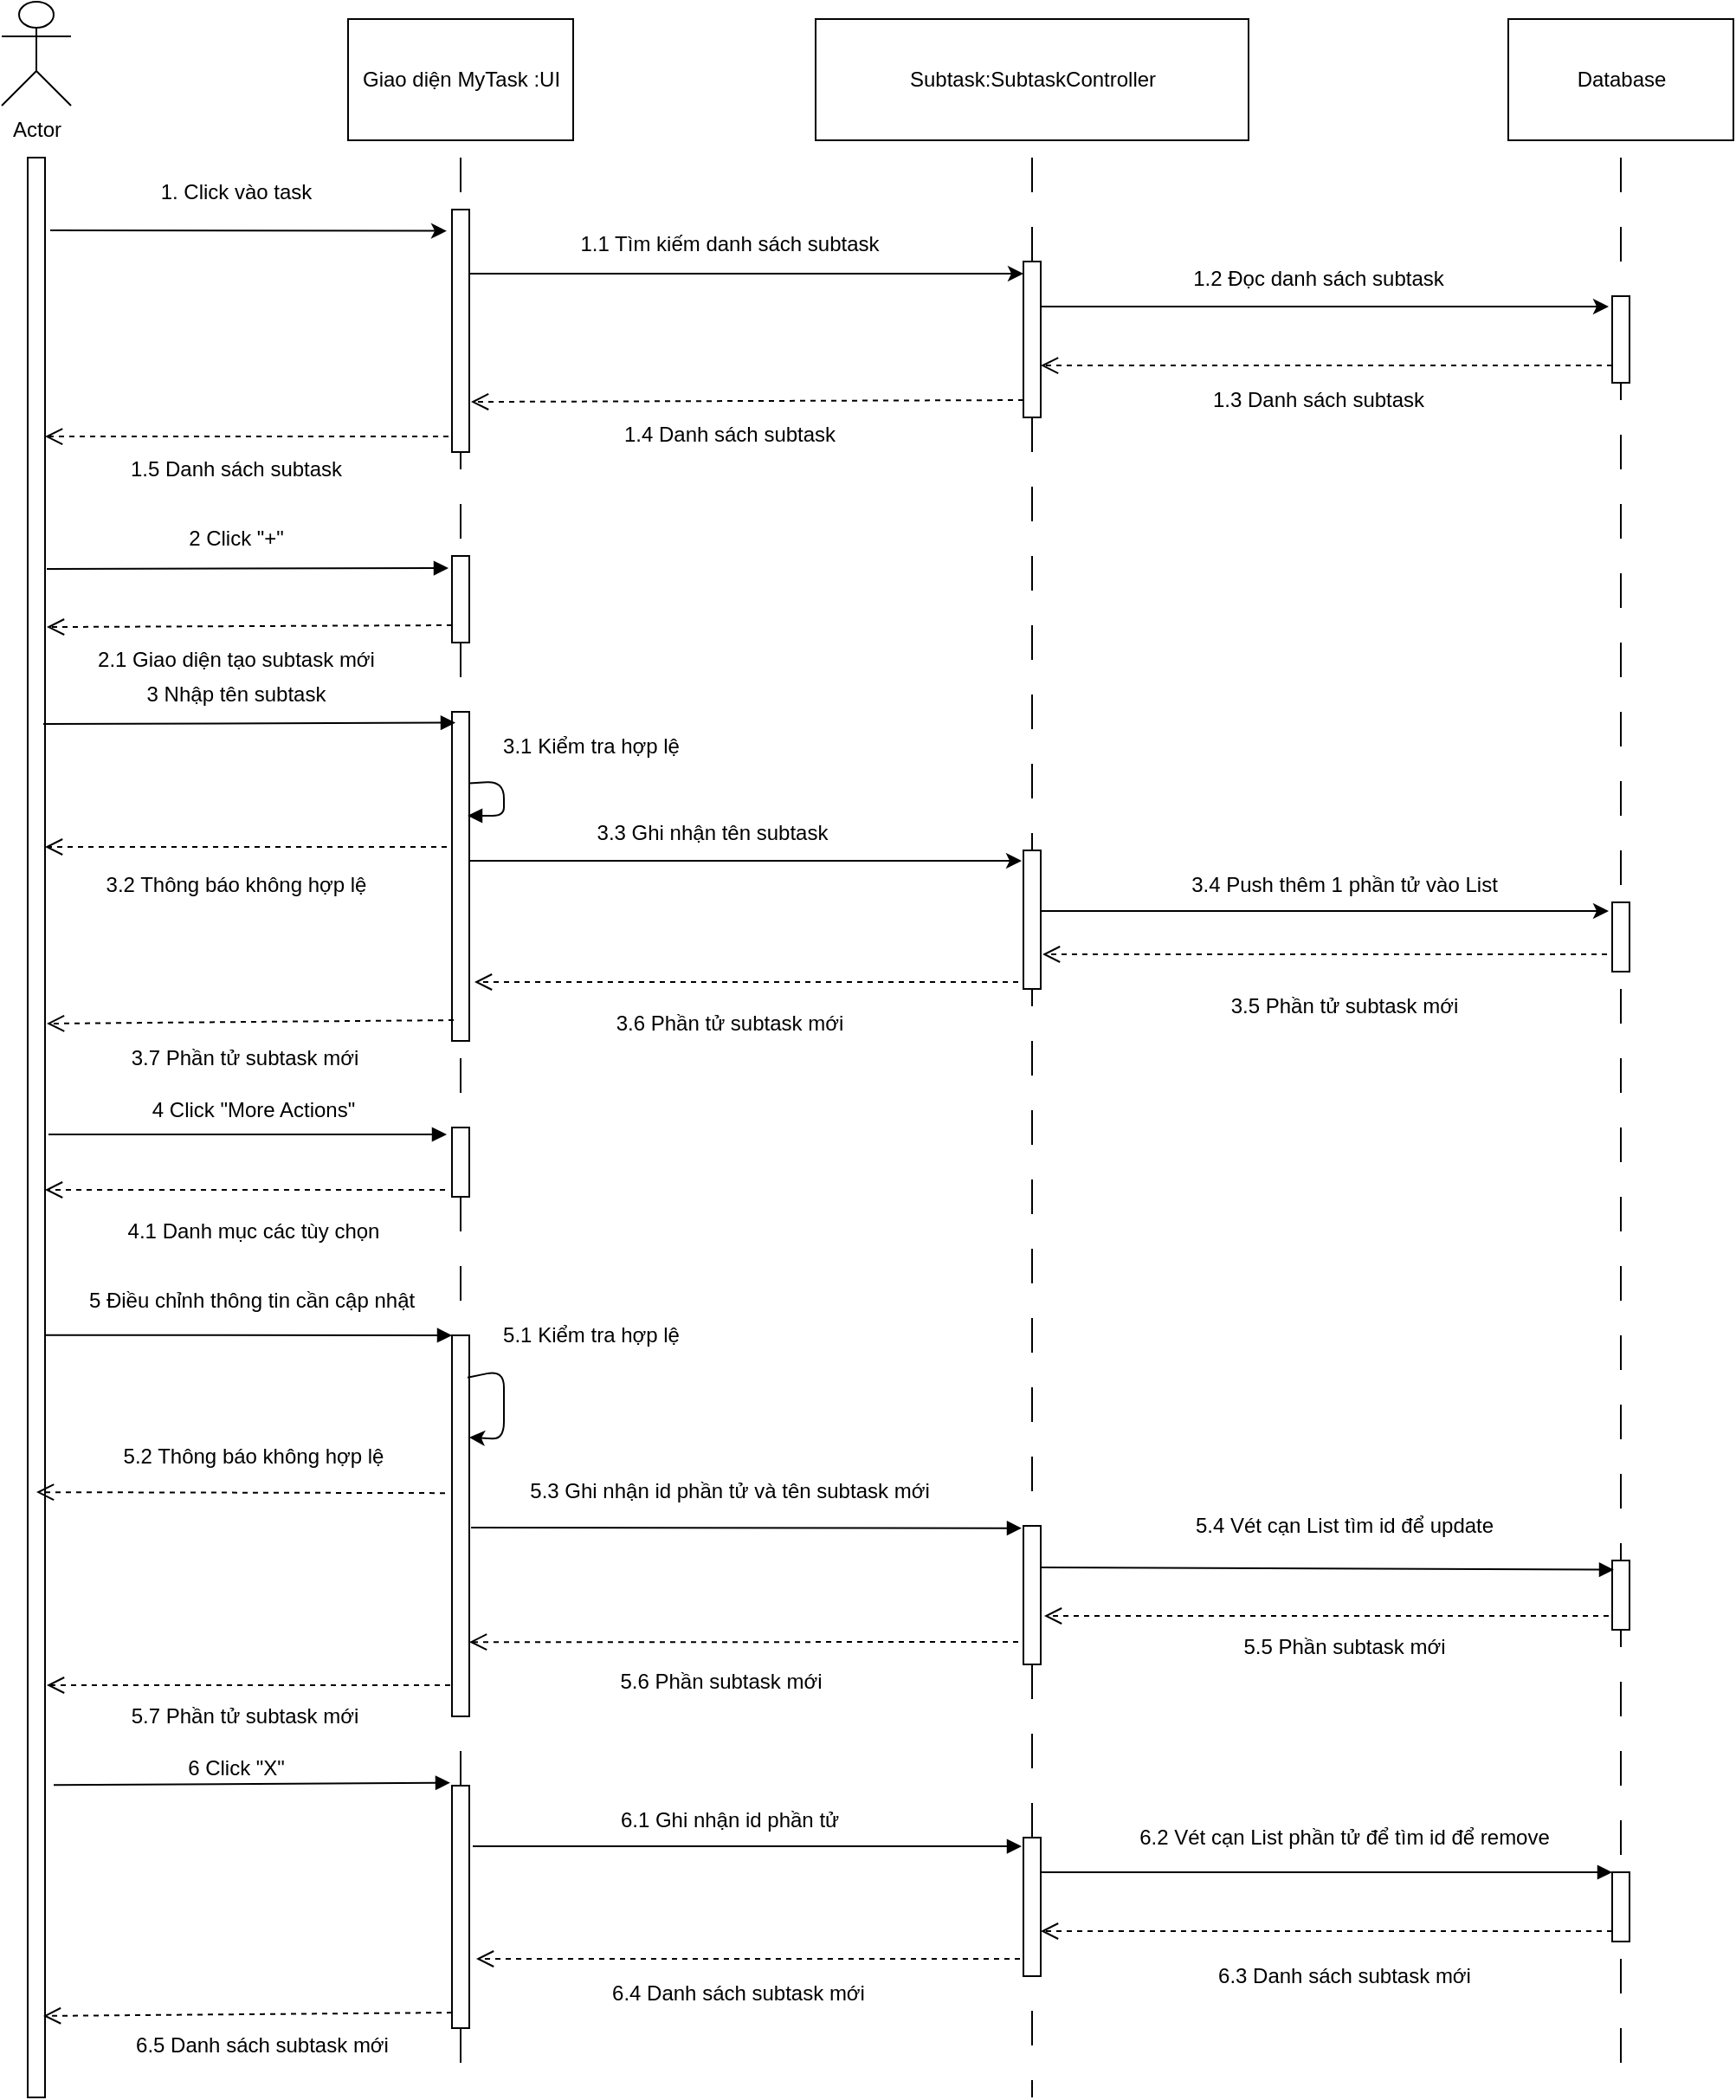 <mxfile version="13.9.2" type="google"><diagram id="Tiha_NbWRhxGwUkI1bt4" name="Page-1"><mxGraphModel dx="868" dy="492" grid="1" gridSize="10" guides="1" tooltips="1" connect="1" arrows="1" fold="1" page="1" pageScale="1" pageWidth="850" pageHeight="1100" math="0" shadow="0"><root><mxCell id="0"/><mxCell id="1" parent="0"/><mxCell id="yOunqI07oLJQet0WISNs-1" value="Actor" style="shape=umlActor;verticalLabelPosition=bottom;verticalAlign=top;html=1;outlineConnect=0;" vertex="1" parent="1"><mxGeometry x="80" y="70" width="40" height="60" as="geometry"/></mxCell><mxCell id="yOunqI07oLJQet0WISNs-2" value="" style="html=1;points=[];perimeter=orthogonalPerimeter;" vertex="1" parent="1"><mxGeometry x="95" y="160" width="10" height="1120" as="geometry"/></mxCell><mxCell id="yOunqI07oLJQet0WISNs-3" value="Giao diện MyTask :UI" style="html=1;" vertex="1" parent="1"><mxGeometry x="280" y="80" width="130" height="70" as="geometry"/></mxCell><mxCell id="yOunqI07oLJQet0WISNs-4" value="Subtask:SubtaskController" style="html=1;" vertex="1" parent="1"><mxGeometry x="550" y="80" width="250" height="70" as="geometry"/></mxCell><mxCell id="yOunqI07oLJQet0WISNs-5" value="Database" style="html=1;" vertex="1" parent="1"><mxGeometry x="950" y="80" width="130" height="70" as="geometry"/></mxCell><mxCell id="yOunqI07oLJQet0WISNs-6" value="" style="endArrow=classic;html=1;entryX=-0.3;entryY=0.088;entryDx=0;entryDy=0;entryPerimeter=0;" edge="1" parent="1" target="yOunqI07oLJQet0WISNs-9"><mxGeometry width="50" height="50" relative="1" as="geometry"><mxPoint x="108" y="202" as="sourcePoint"/><mxPoint x="340" y="187" as="targetPoint"/><Array as="points"/></mxGeometry></mxCell><mxCell id="yOunqI07oLJQet0WISNs-7" value="" style="line;strokeWidth=1;direction=south;html=1;dashed=1;dashPattern=20 20;" vertex="1" parent="1"><mxGeometry x="340" y="160" width="10" height="1120" as="geometry"/></mxCell><mxCell id="yOunqI07oLJQet0WISNs-8" style="edgeStyle=orthogonalEdgeStyle;rounded=0;orthogonalLoop=1;jettySize=auto;html=1;entryX=0;entryY=0.078;entryDx=0;entryDy=0;entryPerimeter=0;" edge="1" parent="1" source="yOunqI07oLJQet0WISNs-9" target="yOunqI07oLJQet0WISNs-12"><mxGeometry relative="1" as="geometry"><Array as="points"><mxPoint x="430" y="227"/><mxPoint x="430" y="227"/></Array></mxGeometry></mxCell><mxCell id="yOunqI07oLJQet0WISNs-9" value="" style="html=1;points=[];perimeter=orthogonalPerimeter;" vertex="1" parent="1"><mxGeometry x="340" y="190" width="10" height="140" as="geometry"/></mxCell><mxCell id="yOunqI07oLJQet0WISNs-10" value="1. Click vào task" style="text;html=1;align=center;verticalAlign=middle;resizable=0;points=[];autosize=1;" vertex="1" parent="1"><mxGeometry x="165" y="170" width="100" height="20" as="geometry"/></mxCell><mxCell id="yOunqI07oLJQet0WISNs-11" style="edgeStyle=orthogonalEdgeStyle;rounded=0;orthogonalLoop=1;jettySize=auto;html=1;entryX=-0.2;entryY=0.12;entryDx=0;entryDy=0;entryPerimeter=0;" edge="1" parent="1" source="yOunqI07oLJQet0WISNs-12" target="yOunqI07oLJQet0WISNs-16"><mxGeometry relative="1" as="geometry"><Array as="points"><mxPoint x="770" y="246"/><mxPoint x="770" y="246"/></Array></mxGeometry></mxCell><mxCell id="yOunqI07oLJQet0WISNs-12" value="" style="html=1;points=[];perimeter=orthogonalPerimeter;" vertex="1" parent="1"><mxGeometry x="670" y="220" width="10" height="90" as="geometry"/></mxCell><mxCell id="yOunqI07oLJQet0WISNs-13" value="1.1 Tìm kiếm danh sách subtask" style="text;html=1;align=center;verticalAlign=middle;resizable=0;points=[];autosize=1;" vertex="1" parent="1"><mxGeometry x="405" y="200" width="190" height="20" as="geometry"/></mxCell><mxCell id="yOunqI07oLJQet0WISNs-14" value="" style="line;strokeWidth=1;direction=south;html=1;dashed=1;dashPattern=20 20;" vertex="1" parent="1"><mxGeometry x="670" y="160" width="10" height="60" as="geometry"/></mxCell><mxCell id="yOunqI07oLJQet0WISNs-15" value="" style="line;strokeWidth=1;direction=south;html=1;dashed=1;dashPattern=20 20;" vertex="1" parent="1"><mxGeometry x="1010" y="160" width="10" height="1120" as="geometry"/></mxCell><mxCell id="yOunqI07oLJQet0WISNs-16" value="" style="html=1;points=[];perimeter=orthogonalPerimeter;" vertex="1" parent="1"><mxGeometry x="1010" y="240" width="10" height="50" as="geometry"/></mxCell><mxCell id="yOunqI07oLJQet0WISNs-17" value="1.2 Đọc danh sách subtask" style="text;html=1;align=center;verticalAlign=middle;resizable=0;points=[];autosize=1;" vertex="1" parent="1"><mxGeometry x="760" y="220" width="160" height="20" as="geometry"/></mxCell><mxCell id="yOunqI07oLJQet0WISNs-18" value="1.3 Danh sách subtask" style="text;html=1;align=center;verticalAlign=middle;resizable=0;points=[];autosize=1;" vertex="1" parent="1"><mxGeometry x="770" y="290" width="140" height="20" as="geometry"/></mxCell><mxCell id="yOunqI07oLJQet0WISNs-19" value="1.4 Danh sách subtask" style="text;html=1;align=center;verticalAlign=middle;resizable=0;points=[];autosize=1;" vertex="1" parent="1"><mxGeometry x="430" y="310" width="140" height="20" as="geometry"/></mxCell><mxCell id="yOunqI07oLJQet0WISNs-20" value="1.5 Danh sách subtask" style="text;html=1;align=center;verticalAlign=middle;resizable=0;points=[];autosize=1;" vertex="1" parent="1"><mxGeometry x="145" y="330" width="140" height="20" as="geometry"/></mxCell><mxCell id="yOunqI07oLJQet0WISNs-21" value="" style="html=1;verticalAlign=bottom;endArrow=open;dashed=1;endSize=8;exitX=0;exitY=0.8;exitDx=0;exitDy=0;exitPerimeter=0;entryX=1;entryY=0.667;entryDx=0;entryDy=0;entryPerimeter=0;" edge="1" parent="1" source="yOunqI07oLJQet0WISNs-16" target="yOunqI07oLJQet0WISNs-12"><mxGeometry relative="1" as="geometry"><mxPoint x="770" y="260" as="sourcePoint"/><mxPoint x="690" y="260" as="targetPoint"/></mxGeometry></mxCell><mxCell id="yOunqI07oLJQet0WISNs-22" value="" style="html=1;verticalAlign=bottom;endArrow=open;dashed=1;endSize=8;exitX=0;exitY=0.889;exitDx=0;exitDy=0;exitPerimeter=0;entryX=1.1;entryY=0.793;entryDx=0;entryDy=0;entryPerimeter=0;" edge="1" parent="1" source="yOunqI07oLJQet0WISNs-12" target="yOunqI07oLJQet0WISNs-9"><mxGeometry relative="1" as="geometry"><mxPoint x="480" y="260" as="sourcePoint"/><mxPoint x="400" y="260" as="targetPoint"/></mxGeometry></mxCell><mxCell id="yOunqI07oLJQet0WISNs-23" value="" style="html=1;verticalAlign=bottom;endArrow=open;dashed=1;endSize=8;exitX=-0.2;exitY=0.936;exitDx=0;exitDy=0;exitPerimeter=0;" edge="1" parent="1" source="yOunqI07oLJQet0WISNs-9" target="yOunqI07oLJQet0WISNs-2"><mxGeometry relative="1" as="geometry"><mxPoint x="480" y="260" as="sourcePoint"/><mxPoint x="400" y="260" as="targetPoint"/></mxGeometry></mxCell><mxCell id="yOunqI07oLJQet0WISNs-24" value="" style="html=1;verticalAlign=bottom;endArrow=block;entryX=-0.2;entryY=0.14;entryDx=0;entryDy=0;entryPerimeter=0;exitX=1.1;exitY=0.212;exitDx=0;exitDy=0;exitPerimeter=0;" edge="1" parent="1" source="yOunqI07oLJQet0WISNs-2" target="yOunqI07oLJQet0WISNs-25"><mxGeometry width="80" relative="1" as="geometry"><mxPoint x="106" y="440" as="sourcePoint"/><mxPoint x="290" y="401" as="targetPoint"/></mxGeometry></mxCell><mxCell id="yOunqI07oLJQet0WISNs-25" value="" style="html=1;points=[];perimeter=orthogonalPerimeter;" vertex="1" parent="1"><mxGeometry x="340" y="390" width="10" height="50" as="geometry"/></mxCell><mxCell id="yOunqI07oLJQet0WISNs-26" value="2 Click &quot;+&quot;" style="text;html=1;align=center;verticalAlign=middle;resizable=0;points=[];autosize=1;" vertex="1" parent="1"><mxGeometry x="180" y="370" width="70" height="20" as="geometry"/></mxCell><mxCell id="yOunqI07oLJQet0WISNs-27" value="" style="line;strokeWidth=1;direction=south;html=1;dashed=1;dashPattern=20 20;" vertex="1" parent="1"><mxGeometry x="670" y="310" width="10" height="970" as="geometry"/></mxCell><mxCell id="yOunqI07oLJQet0WISNs-28" style="edgeStyle=orthogonalEdgeStyle;rounded=0;orthogonalLoop=1;jettySize=auto;html=1;entryX=-0.1;entryY=0.075;entryDx=0;entryDy=0;entryPerimeter=0;" edge="1" parent="1" source="yOunqI07oLJQet0WISNs-29" target="yOunqI07oLJQet0WISNs-35"><mxGeometry relative="1" as="geometry"><Array as="points"><mxPoint x="430" y="566"/><mxPoint x="430" y="566"/></Array></mxGeometry></mxCell><mxCell id="yOunqI07oLJQet0WISNs-29" value="" style="html=1;points=[];perimeter=orthogonalPerimeter;" vertex="1" parent="1"><mxGeometry x="340" y="480" width="10" height="190" as="geometry"/></mxCell><mxCell id="yOunqI07oLJQet0WISNs-30" value="" style="html=1;verticalAlign=bottom;endArrow=open;dashed=1;endSize=8;exitX=0;exitY=0.8;exitDx=0;exitDy=0;exitPerimeter=0;entryX=1.1;entryY=0.242;entryDx=0;entryDy=0;entryPerimeter=0;" edge="1" parent="1" source="yOunqI07oLJQet0WISNs-25" target="yOunqI07oLJQet0WISNs-2"><mxGeometry relative="1" as="geometry"><mxPoint x="360" y="340" as="sourcePoint"/><mxPoint x="110" y="430" as="targetPoint"/></mxGeometry></mxCell><mxCell id="yOunqI07oLJQet0WISNs-31" value="2.1 Giao diện tạo subtask mới" style="text;html=1;align=center;verticalAlign=middle;resizable=0;points=[];autosize=1;" vertex="1" parent="1"><mxGeometry x="125" y="440" width="180" height="20" as="geometry"/></mxCell><mxCell id="yOunqI07oLJQet0WISNs-32" value="" style="html=1;verticalAlign=bottom;endArrow=block;entryX=0.2;entryY=0.033;entryDx=0;entryDy=0;entryPerimeter=0;exitX=0.9;exitY=0.292;exitDx=0;exitDy=0;exitPerimeter=0;" edge="1" parent="1" source="yOunqI07oLJQet0WISNs-2" target="yOunqI07oLJQet0WISNs-29"><mxGeometry width="80" relative="1" as="geometry"><mxPoint x="105" y="482" as="sourcePoint"/><mxPoint x="430" y="430" as="targetPoint"/></mxGeometry></mxCell><mxCell id="yOunqI07oLJQet0WISNs-33" value="3 Nhập tên subtask" style="text;html=1;align=center;verticalAlign=middle;resizable=0;points=[];autosize=1;" vertex="1" parent="1"><mxGeometry x="155" y="460" width="120" height="20" as="geometry"/></mxCell><mxCell id="yOunqI07oLJQet0WISNs-34" style="edgeStyle=orthogonalEdgeStyle;rounded=0;orthogonalLoop=1;jettySize=auto;html=1;entryX=-0.2;entryY=0.125;entryDx=0;entryDy=0;entryPerimeter=0;" edge="1" parent="1" source="yOunqI07oLJQet0WISNs-35" target="yOunqI07oLJQet0WISNs-41"><mxGeometry relative="1" as="geometry"><Array as="points"><mxPoint x="760" y="595"/><mxPoint x="760" y="595"/></Array></mxGeometry></mxCell><mxCell id="yOunqI07oLJQet0WISNs-35" value="" style="html=1;points=[];perimeter=orthogonalPerimeter;" vertex="1" parent="1"><mxGeometry x="670" y="560" width="10" height="80" as="geometry"/></mxCell><mxCell id="yOunqI07oLJQet0WISNs-36" value="3.1 Kiểm tra hợp lệ" style="text;html=1;align=center;verticalAlign=middle;resizable=0;points=[];autosize=1;" vertex="1" parent="1"><mxGeometry x="360" y="490" width="120" height="20" as="geometry"/></mxCell><mxCell id="yOunqI07oLJQet0WISNs-37" value="" style="html=1;verticalAlign=bottom;endArrow=block;exitX=1;exitY=0.217;exitDx=0;exitDy=0;exitPerimeter=0;" edge="1" parent="1" source="yOunqI07oLJQet0WISNs-29"><mxGeometry width="80" relative="1" as="geometry"><mxPoint x="560" y="500" as="sourcePoint"/><mxPoint x="349" y="540" as="targetPoint"/><Array as="points"><mxPoint x="370" y="520"/><mxPoint x="370" y="540"/></Array></mxGeometry></mxCell><mxCell id="yOunqI07oLJQet0WISNs-38" value="" style="html=1;verticalAlign=bottom;endArrow=open;dashed=1;endSize=8;" edge="1" parent="1" target="yOunqI07oLJQet0WISNs-2"><mxGeometry relative="1" as="geometry"><mxPoint x="337" y="558" as="sourcePoint"/><mxPoint x="450" y="570" as="targetPoint"/></mxGeometry></mxCell><mxCell id="yOunqI07oLJQet0WISNs-39" value="3.2 Thông báo không hợp lệ" style="text;html=1;align=center;verticalAlign=middle;resizable=0;points=[];autosize=1;" vertex="1" parent="1"><mxGeometry x="130" y="570" width="170" height="20" as="geometry"/></mxCell><mxCell id="yOunqI07oLJQet0WISNs-40" value="3.3 Ghi nhận tên subtask" style="text;html=1;align=center;verticalAlign=middle;resizable=0;points=[];autosize=1;" vertex="1" parent="1"><mxGeometry x="415" y="540" width="150" height="20" as="geometry"/></mxCell><mxCell id="yOunqI07oLJQet0WISNs-41" value="" style="html=1;points=[];perimeter=orthogonalPerimeter;" vertex="1" parent="1"><mxGeometry x="1010" y="590" width="10" height="40" as="geometry"/></mxCell><mxCell id="yOunqI07oLJQet0WISNs-42" value="3.4 Push thêm 1 phần tử vào List" style="text;html=1;align=center;verticalAlign=middle;resizable=0;points=[];autosize=1;" vertex="1" parent="1"><mxGeometry x="760" y="570" width="190" height="20" as="geometry"/></mxCell><mxCell id="yOunqI07oLJQet0WISNs-43" value="" style="html=1;verticalAlign=bottom;endArrow=open;dashed=1;endSize=8;exitX=0.1;exitY=0.937;exitDx=0;exitDy=0;exitPerimeter=0;" edge="1" parent="1" source="yOunqI07oLJQet0WISNs-29"><mxGeometry relative="1" as="geometry"><mxPoint x="339" y="650" as="sourcePoint"/><mxPoint x="106" y="660" as="targetPoint"/></mxGeometry></mxCell><mxCell id="yOunqI07oLJQet0WISNs-44" value="" style="html=1;verticalAlign=bottom;endArrow=block;exitX=1;exitY=0.607;exitDx=0;exitDy=0;exitPerimeter=0;" edge="1" parent="1" source="yOunqI07oLJQet0WISNs-2" target="yOunqI07oLJQet0WISNs-45"><mxGeometry width="80" relative="1" as="geometry"><mxPoint x="200" y="750" as="sourcePoint"/><mxPoint x="270" y="840" as="targetPoint"/></mxGeometry></mxCell><mxCell id="yOunqI07oLJQet0WISNs-45" value="" style="html=1;points=[];perimeter=orthogonalPerimeter;" vertex="1" parent="1"><mxGeometry x="340" y="840" width="10" height="220" as="geometry"/></mxCell><mxCell id="yOunqI07oLJQet0WISNs-46" value="5 Điều chỉnh thông tin cần cập nhật" style="text;html=1;align=center;verticalAlign=middle;resizable=0;points=[];autosize=1;" vertex="1" parent="1"><mxGeometry x="119" y="810" width="210" height="20" as="geometry"/></mxCell><mxCell id="yOunqI07oLJQet0WISNs-47" value="" style="endArrow=classic;html=1;exitX=0.9;exitY=0.111;exitDx=0;exitDy=0;exitPerimeter=0;entryX=1;entryY=0.268;entryDx=0;entryDy=0;entryPerimeter=0;" edge="1" parent="1" source="yOunqI07oLJQet0WISNs-45" target="yOunqI07oLJQet0WISNs-45"><mxGeometry width="50" height="50" relative="1" as="geometry"><mxPoint x="220" y="910" as="sourcePoint"/><mxPoint x="270" y="860" as="targetPoint"/><Array as="points"><mxPoint x="370" y="860"/><mxPoint x="370" y="900"/></Array></mxGeometry></mxCell><mxCell id="yOunqI07oLJQet0WISNs-48" value="5.1 Kiểm tra hợp lệ" style="text;html=1;align=center;verticalAlign=middle;resizable=0;points=[];autosize=1;" vertex="1" parent="1"><mxGeometry x="360" y="830" width="120" height="20" as="geometry"/></mxCell><mxCell id="yOunqI07oLJQet0WISNs-49" value="" style="html=1;verticalAlign=bottom;endArrow=open;dashed=1;endSize=8;exitX=-0.4;exitY=0.414;exitDx=0;exitDy=0;exitPerimeter=0;entryX=0.5;entryY=0.688;entryDx=0;entryDy=0;entryPerimeter=0;" edge="1" parent="1" source="yOunqI07oLJQet0WISNs-45" target="yOunqI07oLJQet0WISNs-2"><mxGeometry relative="1" as="geometry"><mxPoint x="280" y="890" as="sourcePoint"/><mxPoint x="200" y="890" as="targetPoint"/></mxGeometry></mxCell><mxCell id="yOunqI07oLJQet0WISNs-50" value="5.2 Thông báo không hợp lệ" style="text;html=1;align=center;verticalAlign=middle;resizable=0;points=[];autosize=1;" vertex="1" parent="1"><mxGeometry x="140" y="900" width="170" height="20" as="geometry"/></mxCell><mxCell id="yOunqI07oLJQet0WISNs-51" value="" style="html=1;verticalAlign=bottom;endArrow=block;entryX=-0.1;entryY=0.017;entryDx=0;entryDy=0;entryPerimeter=0;" edge="1" parent="1" target="yOunqI07oLJQet0WISNs-53"><mxGeometry width="80" relative="1" as="geometry"><mxPoint x="351" y="951" as="sourcePoint"/><mxPoint x="600" y="960" as="targetPoint"/></mxGeometry></mxCell><mxCell id="yOunqI07oLJQet0WISNs-52" value="5.3 Ghi nhận id phần tử và  tên subtask mới" style="text;html=1;align=center;verticalAlign=middle;resizable=0;points=[];autosize=1;" vertex="1" parent="1"><mxGeometry x="375" y="920" width="250" height="20" as="geometry"/></mxCell><mxCell id="yOunqI07oLJQet0WISNs-53" value="" style="html=1;points=[];perimeter=orthogonalPerimeter;" vertex="1" parent="1"><mxGeometry x="670" y="950" width="10" height="80" as="geometry"/></mxCell><mxCell id="yOunqI07oLJQet0WISNs-54" value="" style="html=1;points=[];perimeter=orthogonalPerimeter;" vertex="1" parent="1"><mxGeometry x="1010" y="970" width="10" height="40" as="geometry"/></mxCell><mxCell id="yOunqI07oLJQet0WISNs-55" value="" style="html=1;verticalAlign=bottom;endArrow=block;entryX=0.1;entryY=0.133;entryDx=0;entryDy=0;entryPerimeter=0;" edge="1" parent="1" target="yOunqI07oLJQet0WISNs-54"><mxGeometry width="80" relative="1" as="geometry"><mxPoint x="680" y="974" as="sourcePoint"/><mxPoint x="710" y="970" as="targetPoint"/></mxGeometry></mxCell><mxCell id="yOunqI07oLJQet0WISNs-56" value="5.4 Vét cạn List tìm id để update" style="text;html=1;align=center;verticalAlign=middle;resizable=0;points=[];autosize=1;" vertex="1" parent="1"><mxGeometry x="760" y="940" width="190" height="20" as="geometry"/></mxCell><mxCell id="yOunqI07oLJQet0WISNs-57" value="" style="html=1;verticalAlign=bottom;endArrow=open;dashed=1;endSize=8;" edge="1" parent="1"><mxGeometry relative="1" as="geometry"><mxPoint x="339" y="1042" as="sourcePoint"/><mxPoint x="106" y="1042" as="targetPoint"/></mxGeometry></mxCell><mxCell id="yOunqI07oLJQet0WISNs-58" value="5.7 Phần tử subtask mới" style="text;html=1;align=center;verticalAlign=middle;resizable=0;points=[];autosize=1;" vertex="1" parent="1"><mxGeometry x="145" y="1050" width="150" height="20" as="geometry"/></mxCell><mxCell id="yOunqI07oLJQet0WISNs-59" value="" style="html=1;verticalAlign=bottom;endArrow=block;exitX=1.5;exitY=0.839;exitDx=0;exitDy=0;exitPerimeter=0;entryX=-0.1;entryY=-0.012;entryDx=0;entryDy=0;entryPerimeter=0;" edge="1" parent="1" source="yOunqI07oLJQet0WISNs-2" target="yOunqI07oLJQet0WISNs-61"><mxGeometry width="80" relative="1" as="geometry"><mxPoint x="240" y="1100" as="sourcePoint"/><mxPoint x="280" y="1100" as="targetPoint"/></mxGeometry></mxCell><mxCell id="yOunqI07oLJQet0WISNs-60" value="6 Click &quot;X&quot;" style="text;html=1;align=center;verticalAlign=middle;resizable=0;points=[];autosize=1;" vertex="1" parent="1"><mxGeometry x="180" y="1080" width="70" height="20" as="geometry"/></mxCell><mxCell id="yOunqI07oLJQet0WISNs-61" value="" style="html=1;points=[];perimeter=orthogonalPerimeter;" vertex="1" parent="1"><mxGeometry x="340" y="1100" width="10" height="140" as="geometry"/></mxCell><mxCell id="yOunqI07oLJQet0WISNs-62" value="" style="html=1;verticalAlign=bottom;endArrow=open;dashed=1;endSize=8;exitX=-0.3;exitY=0.75;exitDx=0;exitDy=0;exitPerimeter=0;" edge="1" parent="1" source="yOunqI07oLJQet0WISNs-41"><mxGeometry relative="1" as="geometry"><mxPoint x="790" y="650" as="sourcePoint"/><mxPoint x="681" y="620" as="targetPoint"/></mxGeometry></mxCell><mxCell id="yOunqI07oLJQet0WISNs-63" value="3.5 Phần tử subtask mới" style="text;html=1;align=center;verticalAlign=middle;resizable=0;points=[];autosize=1;" vertex="1" parent="1"><mxGeometry x="780" y="640" width="150" height="20" as="geometry"/></mxCell><mxCell id="yOunqI07oLJQet0WISNs-64" value="" style="html=1;verticalAlign=bottom;endArrow=open;dashed=1;endSize=8;exitX=-0.3;exitY=0.95;exitDx=0;exitDy=0;exitPerimeter=0;" edge="1" parent="1" source="yOunqI07oLJQet0WISNs-35"><mxGeometry relative="1" as="geometry"><mxPoint x="520" y="650" as="sourcePoint"/><mxPoint x="353" y="636" as="targetPoint"/></mxGeometry></mxCell><mxCell id="yOunqI07oLJQet0WISNs-65" value="3.6 Phần tử subtask mới" style="text;html=1;align=center;verticalAlign=middle;resizable=0;points=[];autosize=1;" vertex="1" parent="1"><mxGeometry x="425" y="650" width="150" height="20" as="geometry"/></mxCell><mxCell id="yOunqI07oLJQet0WISNs-66" value="3.7 Phần tử subtask mới" style="text;html=1;align=center;verticalAlign=middle;resizable=0;points=[];autosize=1;" vertex="1" parent="1"><mxGeometry x="145" y="670" width="150" height="20" as="geometry"/></mxCell><mxCell id="yOunqI07oLJQet0WISNs-67" value="" style="html=1;verticalAlign=bottom;endArrow=open;dashed=1;endSize=8;" edge="1" parent="1"><mxGeometry relative="1" as="geometry"><mxPoint x="1008" y="1002" as="sourcePoint"/><mxPoint x="682" y="1002" as="targetPoint"/><Array as="points"/></mxGeometry></mxCell><mxCell id="yOunqI07oLJQet0WISNs-68" value="5.5 Phần subtask mới" style="text;html=1;align=center;verticalAlign=middle;resizable=0;points=[];autosize=1;" vertex="1" parent="1"><mxGeometry x="790" y="1010" width="130" height="20" as="geometry"/></mxCell><mxCell id="yOunqI07oLJQet0WISNs-69" value="" style="html=1;verticalAlign=bottom;endArrow=open;dashed=1;endSize=8;exitX=-0.3;exitY=0.838;exitDx=0;exitDy=0;exitPerimeter=0;entryX=1;entryY=0.805;entryDx=0;entryDy=0;entryPerimeter=0;" edge="1" parent="1" source="yOunqI07oLJQet0WISNs-53" target="yOunqI07oLJQet0WISNs-45"><mxGeometry relative="1" as="geometry"><mxPoint x="570" y="970" as="sourcePoint"/><mxPoint x="490" y="970" as="targetPoint"/></mxGeometry></mxCell><mxCell id="yOunqI07oLJQet0WISNs-70" value="5.6 Phần subtask mới" style="text;html=1;align=center;verticalAlign=middle;resizable=0;points=[];autosize=1;" vertex="1" parent="1"><mxGeometry x="430" y="1030" width="130" height="20" as="geometry"/></mxCell><mxCell id="yOunqI07oLJQet0WISNs-71" value="" style="html=1;verticalAlign=bottom;endArrow=block;entryX=-0.1;entryY=0.063;entryDx=0;entryDy=0;entryPerimeter=0;" edge="1" parent="1" target="yOunqI07oLJQet0WISNs-73"><mxGeometry width="80" relative="1" as="geometry"><mxPoint x="352" y="1135" as="sourcePoint"/><mxPoint x="530" y="1129" as="targetPoint"/></mxGeometry></mxCell><mxCell id="yOunqI07oLJQet0WISNs-72" value="6.1 Ghi nhận id phần tử" style="text;html=1;align=center;verticalAlign=middle;resizable=0;points=[];autosize=1;" vertex="1" parent="1"><mxGeometry x="430" y="1110" width="140" height="20" as="geometry"/></mxCell><mxCell id="yOunqI07oLJQet0WISNs-73" value="" style="html=1;points=[];perimeter=orthogonalPerimeter;" vertex="1" parent="1"><mxGeometry x="670" y="1130" width="10" height="80" as="geometry"/></mxCell><mxCell id="yOunqI07oLJQet0WISNs-74" value="" style="html=1;verticalAlign=bottom;endArrow=block;exitX=1;exitY=0.25;exitDx=0;exitDy=0;exitPerimeter=0;" edge="1" parent="1" source="yOunqI07oLJQet0WISNs-73" target="yOunqI07oLJQet0WISNs-75"><mxGeometry width="80" relative="1" as="geometry"><mxPoint x="610" y="1250" as="sourcePoint"/><mxPoint x="850" y="1150" as="targetPoint"/></mxGeometry></mxCell><mxCell id="yOunqI07oLJQet0WISNs-75" value="" style="html=1;points=[];perimeter=orthogonalPerimeter;" vertex="1" parent="1"><mxGeometry x="1010" y="1150" width="10" height="40" as="geometry"/></mxCell><mxCell id="yOunqI07oLJQet0WISNs-76" value="6.2 Vét cạn List phần tử để tìm id để remove" style="text;html=1;align=center;verticalAlign=middle;resizable=0;points=[];autosize=1;" vertex="1" parent="1"><mxGeometry x="730" y="1120" width="250" height="20" as="geometry"/></mxCell><mxCell id="yOunqI07oLJQet0WISNs-77" value="" style="html=1;verticalAlign=bottom;endArrow=open;dashed=1;endSize=8;entryX=1;entryY=0.675;entryDx=0;entryDy=0;entryPerimeter=0;" edge="1" parent="1" target="yOunqI07oLJQet0WISNs-73"><mxGeometry relative="1" as="geometry"><mxPoint x="1010" y="1184" as="sourcePoint"/><mxPoint x="679" y="1179" as="targetPoint"/></mxGeometry></mxCell><mxCell id="yOunqI07oLJQet0WISNs-78" value="6.3 Danh sách subtask mới" style="text;html=1;align=center;verticalAlign=middle;resizable=0;points=[];autosize=1;" vertex="1" parent="1"><mxGeometry x="775" y="1200" width="160" height="20" as="geometry"/></mxCell><mxCell id="yOunqI07oLJQet0WISNs-79" value="" style="html=1;verticalAlign=bottom;endArrow=open;dashed=1;endSize=8;exitX=-0.2;exitY=0.875;exitDx=0;exitDy=0;exitPerimeter=0;" edge="1" parent="1" source="yOunqI07oLJQet0WISNs-73"><mxGeometry relative="1" as="geometry"><mxPoint x="550" y="1190" as="sourcePoint"/><mxPoint x="354" y="1200" as="targetPoint"/></mxGeometry></mxCell><mxCell id="yOunqI07oLJQet0WISNs-80" value="6.4 Danh sách subtask mới" style="text;html=1;align=center;verticalAlign=middle;resizable=0;points=[];autosize=1;" vertex="1" parent="1"><mxGeometry x="425" y="1210" width="160" height="20" as="geometry"/></mxCell><mxCell id="yOunqI07oLJQet0WISNs-81" value="" style="html=1;verticalAlign=bottom;endArrow=open;dashed=1;endSize=8;entryX=0.9;entryY=0.958;entryDx=0;entryDy=0;entryPerimeter=0;exitX=0;exitY=0.936;exitDx=0;exitDy=0;exitPerimeter=0;" edge="1" parent="1" source="yOunqI07oLJQet0WISNs-61" target="yOunqI07oLJQet0WISNs-2"><mxGeometry relative="1" as="geometry"><mxPoint x="380" y="1190" as="sourcePoint"/><mxPoint x="300" y="1190" as="targetPoint"/></mxGeometry></mxCell><mxCell id="yOunqI07oLJQet0WISNs-82" value="6.5 Danh sách subtask mới" style="text;html=1;align=center;verticalAlign=middle;resizable=0;points=[];autosize=1;" vertex="1" parent="1"><mxGeometry x="150" y="1240" width="160" height="20" as="geometry"/></mxCell><mxCell id="yOunqI07oLJQet0WISNs-83" value="" style="html=1;points=[];perimeter=orthogonalPerimeter;" vertex="1" parent="1"><mxGeometry x="340" y="720" width="10" height="40" as="geometry"/></mxCell><mxCell id="yOunqI07oLJQet0WISNs-84" value="" style="html=1;verticalAlign=bottom;endArrow=block;entryX=-0.3;entryY=0.1;entryDx=0;entryDy=0;entryPerimeter=0;" edge="1" parent="1"><mxGeometry width="80" relative="1" as="geometry"><mxPoint x="107" y="724" as="sourcePoint"/><mxPoint x="337" y="724" as="targetPoint"/></mxGeometry></mxCell><mxCell id="yOunqI07oLJQet0WISNs-85" value="" style="html=1;verticalAlign=bottom;endArrow=open;dashed=1;endSize=8;exitX=-0.4;exitY=0.9;exitDx=0;exitDy=0;exitPerimeter=0;" edge="1" parent="1"><mxGeometry relative="1" as="geometry"><mxPoint x="336" y="756" as="sourcePoint"/><mxPoint x="105" y="756" as="targetPoint"/></mxGeometry></mxCell><mxCell id="yOunqI07oLJQet0WISNs-86" value="4.1 Danh mục các tùy chọn" style="text;html=1;align=center;verticalAlign=middle;resizable=0;points=[];autosize=1;" vertex="1" parent="1"><mxGeometry x="145" y="770" width="160" height="20" as="geometry"/></mxCell><mxCell id="yOunqI07oLJQet0WISNs-87" value="4 Click &quot;More Actions&quot;" style="text;html=1;align=center;verticalAlign=middle;resizable=0;points=[];autosize=1;" vertex="1" parent="1"><mxGeometry x="160" y="700" width="130" height="20" as="geometry"/></mxCell></root></mxGraphModel></diagram></mxfile>